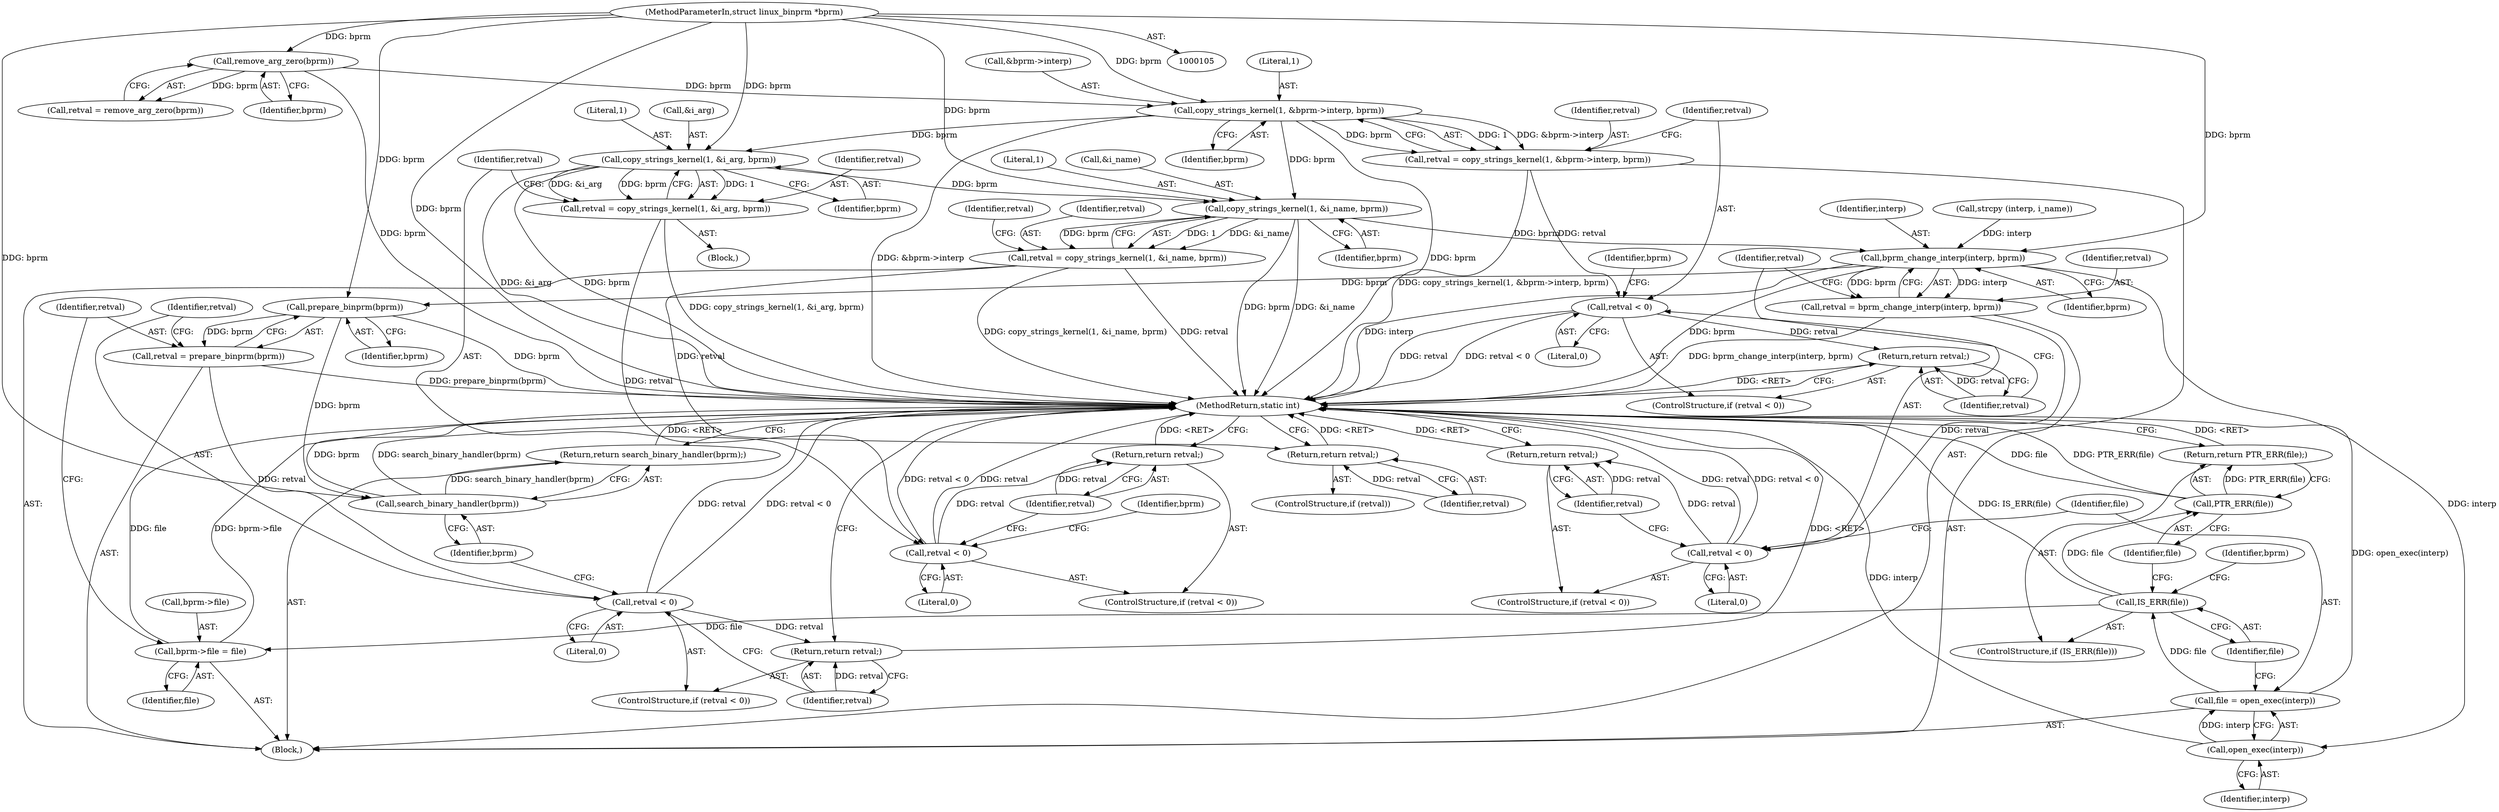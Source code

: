 digraph "0_linux_b66c5984017533316fd1951770302649baf1aa33_0@API" {
"1000285" [label="(Call,copy_strings_kernel(1, &bprm->interp, bprm))"];
"1000277" [label="(Call,remove_arg_zero(bprm))"];
"1000106" [label="(MethodParameterIn,struct linux_binprm *bprm)"];
"1000283" [label="(Call,retval = copy_strings_kernel(1, &bprm->interp, bprm))"];
"1000293" [label="(Call,retval < 0)"];
"1000296" [label="(Return,return retval;)"];
"1000307" [label="(Call,copy_strings_kernel(1, &i_arg, bprm))"];
"1000305" [label="(Call,retval = copy_strings_kernel(1, &i_arg, bprm))"];
"1000313" [label="(Call,retval < 0)"];
"1000316" [label="(Return,return retval;)"];
"1000324" [label="(Call,copy_strings_kernel(1, &i_name, bprm))"];
"1000322" [label="(Call,retval = copy_strings_kernel(1, &i_name, bprm))"];
"1000331" [label="(Return,return retval;)"];
"1000339" [label="(Call,bprm_change_interp(interp, bprm))"];
"1000337" [label="(Call,retval = bprm_change_interp(interp, bprm))"];
"1000343" [label="(Call,retval < 0)"];
"1000346" [label="(Return,return retval;)"];
"1000350" [label="(Call,open_exec(interp))"];
"1000348" [label="(Call,file = open_exec(interp))"];
"1000353" [label="(Call,IS_ERR(file))"];
"1000356" [label="(Call,PTR_ERR(file))"];
"1000355" [label="(Return,return PTR_ERR(file);)"];
"1000358" [label="(Call,bprm->file = file)"];
"1000365" [label="(Call,prepare_binprm(bprm))"];
"1000363" [label="(Call,retval = prepare_binprm(bprm))"];
"1000368" [label="(Call,retval < 0)"];
"1000371" [label="(Return,return retval;)"];
"1000374" [label="(Call,search_binary_handler(bprm))"];
"1000373" [label="(Return,return search_binary_handler(bprm);)"];
"1000363" [label="(Call,retval = prepare_binprm(bprm))"];
"1000339" [label="(Call,bprm_change_interp(interp, bprm))"];
"1000306" [label="(Identifier,retval)"];
"1000317" [label="(Identifier,retval)"];
"1000330" [label="(Identifier,retval)"];
"1000291" [label="(Identifier,bprm)"];
"1000341" [label="(Identifier,bprm)"];
"1000344" [label="(Identifier,retval)"];
"1000354" [label="(Identifier,file)"];
"1000353" [label="(Call,IS_ERR(file))"];
"1000285" [label="(Call,copy_strings_kernel(1, &bprm->interp, bprm))"];
"1000368" [label="(Call,retval < 0)"];
"1000367" [label="(ControlStructure,if (retval < 0))"];
"1000342" [label="(ControlStructure,if (retval < 0))"];
"1000364" [label="(Identifier,retval)"];
"1000371" [label="(Return,return retval;)"];
"1000311" [label="(Identifier,bprm)"];
"1000312" [label="(ControlStructure,if (retval < 0))"];
"1000315" [label="(Literal,0)"];
"1000369" [label="(Identifier,retval)"];
"1000366" [label="(Identifier,bprm)"];
"1000278" [label="(Identifier,bprm)"];
"1000320" [label="(Identifier,bprm)"];
"1000338" [label="(Identifier,retval)"];
"1000305" [label="(Call,retval = copy_strings_kernel(1, &i_arg, bprm))"];
"1000325" [label="(Literal,1)"];
"1000322" [label="(Call,retval = copy_strings_kernel(1, &i_name, bprm))"];
"1000343" [label="(Call,retval < 0)"];
"1000323" [label="(Identifier,retval)"];
"1000283" [label="(Call,retval = copy_strings_kernel(1, &bprm->interp, bprm))"];
"1000376" [label="(MethodReturn,static int)"];
"1000296" [label="(Return,return retval;)"];
"1000340" [label="(Identifier,interp)"];
"1000348" [label="(Call,file = open_exec(interp))"];
"1000326" [label="(Call,&i_name)"];
"1000304" [label="(Block,)"];
"1000352" [label="(ControlStructure,if (IS_ERR(file)))"];
"1000328" [label="(Identifier,bprm)"];
"1000355" [label="(Return,return PTR_ERR(file);)"];
"1000275" [label="(Call,retval = remove_arg_zero(bprm))"];
"1000365" [label="(Call,prepare_binprm(bprm))"];
"1000307" [label="(Call,copy_strings_kernel(1, &i_arg, bprm))"];
"1000313" [label="(Call,retval < 0)"];
"1000316" [label="(Return,return retval;)"];
"1000286" [label="(Literal,1)"];
"1000331" [label="(Return,return retval;)"];
"1000347" [label="(Identifier,retval)"];
"1000294" [label="(Identifier,retval)"];
"1000346" [label="(Return,return retval;)"];
"1000272" [label="(Call,strcpy (interp, i_name))"];
"1000351" [label="(Identifier,interp)"];
"1000357" [label="(Identifier,file)"];
"1000297" [label="(Identifier,retval)"];
"1000358" [label="(Call,bprm->file = file)"];
"1000372" [label="(Identifier,retval)"];
"1000373" [label="(Return,return search_binary_handler(bprm);)"];
"1000329" [label="(ControlStructure,if (retval))"];
"1000350" [label="(Call,open_exec(interp))"];
"1000356" [label="(Call,PTR_ERR(file))"];
"1000293" [label="(Call,retval < 0)"];
"1000277" [label="(Call,remove_arg_zero(bprm))"];
"1000359" [label="(Call,bprm->file)"];
"1000300" [label="(Identifier,bprm)"];
"1000309" [label="(Call,&i_arg)"];
"1000292" [label="(ControlStructure,if (retval < 0))"];
"1000287" [label="(Call,&bprm->interp)"];
"1000107" [label="(Block,)"];
"1000345" [label="(Literal,0)"];
"1000370" [label="(Literal,0)"];
"1000349" [label="(Identifier,file)"];
"1000314" [label="(Identifier,retval)"];
"1000295" [label="(Literal,0)"];
"1000374" [label="(Call,search_binary_handler(bprm))"];
"1000337" [label="(Call,retval = bprm_change_interp(interp, bprm))"];
"1000362" [label="(Identifier,file)"];
"1000375" [label="(Identifier,bprm)"];
"1000332" [label="(Identifier,retval)"];
"1000106" [label="(MethodParameterIn,struct linux_binprm *bprm)"];
"1000308" [label="(Literal,1)"];
"1000360" [label="(Identifier,bprm)"];
"1000284" [label="(Identifier,retval)"];
"1000324" [label="(Call,copy_strings_kernel(1, &i_name, bprm))"];
"1000285" -> "1000283"  [label="AST: "];
"1000285" -> "1000291"  [label="CFG: "];
"1000286" -> "1000285"  [label="AST: "];
"1000287" -> "1000285"  [label="AST: "];
"1000291" -> "1000285"  [label="AST: "];
"1000283" -> "1000285"  [label="CFG: "];
"1000285" -> "1000376"  [label="DDG: bprm"];
"1000285" -> "1000376"  [label="DDG: &bprm->interp"];
"1000285" -> "1000283"  [label="DDG: 1"];
"1000285" -> "1000283"  [label="DDG: &bprm->interp"];
"1000285" -> "1000283"  [label="DDG: bprm"];
"1000277" -> "1000285"  [label="DDG: bprm"];
"1000106" -> "1000285"  [label="DDG: bprm"];
"1000285" -> "1000307"  [label="DDG: bprm"];
"1000285" -> "1000324"  [label="DDG: bprm"];
"1000277" -> "1000275"  [label="AST: "];
"1000277" -> "1000278"  [label="CFG: "];
"1000278" -> "1000277"  [label="AST: "];
"1000275" -> "1000277"  [label="CFG: "];
"1000277" -> "1000376"  [label="DDG: bprm"];
"1000277" -> "1000275"  [label="DDG: bprm"];
"1000106" -> "1000277"  [label="DDG: bprm"];
"1000106" -> "1000105"  [label="AST: "];
"1000106" -> "1000376"  [label="DDG: bprm"];
"1000106" -> "1000307"  [label="DDG: bprm"];
"1000106" -> "1000324"  [label="DDG: bprm"];
"1000106" -> "1000339"  [label="DDG: bprm"];
"1000106" -> "1000365"  [label="DDG: bprm"];
"1000106" -> "1000374"  [label="DDG: bprm"];
"1000283" -> "1000107"  [label="AST: "];
"1000284" -> "1000283"  [label="AST: "];
"1000294" -> "1000283"  [label="CFG: "];
"1000283" -> "1000376"  [label="DDG: copy_strings_kernel(1, &bprm->interp, bprm)"];
"1000283" -> "1000293"  [label="DDG: retval"];
"1000293" -> "1000292"  [label="AST: "];
"1000293" -> "1000295"  [label="CFG: "];
"1000294" -> "1000293"  [label="AST: "];
"1000295" -> "1000293"  [label="AST: "];
"1000297" -> "1000293"  [label="CFG: "];
"1000300" -> "1000293"  [label="CFG: "];
"1000293" -> "1000376"  [label="DDG: retval"];
"1000293" -> "1000376"  [label="DDG: retval < 0"];
"1000293" -> "1000296"  [label="DDG: retval"];
"1000296" -> "1000292"  [label="AST: "];
"1000296" -> "1000297"  [label="CFG: "];
"1000297" -> "1000296"  [label="AST: "];
"1000376" -> "1000296"  [label="CFG: "];
"1000296" -> "1000376"  [label="DDG: <RET>"];
"1000297" -> "1000296"  [label="DDG: retval"];
"1000307" -> "1000305"  [label="AST: "];
"1000307" -> "1000311"  [label="CFG: "];
"1000308" -> "1000307"  [label="AST: "];
"1000309" -> "1000307"  [label="AST: "];
"1000311" -> "1000307"  [label="AST: "];
"1000305" -> "1000307"  [label="CFG: "];
"1000307" -> "1000376"  [label="DDG: &i_arg"];
"1000307" -> "1000376"  [label="DDG: bprm"];
"1000307" -> "1000305"  [label="DDG: 1"];
"1000307" -> "1000305"  [label="DDG: &i_arg"];
"1000307" -> "1000305"  [label="DDG: bprm"];
"1000307" -> "1000324"  [label="DDG: bprm"];
"1000305" -> "1000304"  [label="AST: "];
"1000306" -> "1000305"  [label="AST: "];
"1000314" -> "1000305"  [label="CFG: "];
"1000305" -> "1000376"  [label="DDG: copy_strings_kernel(1, &i_arg, bprm)"];
"1000305" -> "1000313"  [label="DDG: retval"];
"1000313" -> "1000312"  [label="AST: "];
"1000313" -> "1000315"  [label="CFG: "];
"1000314" -> "1000313"  [label="AST: "];
"1000315" -> "1000313"  [label="AST: "];
"1000317" -> "1000313"  [label="CFG: "];
"1000320" -> "1000313"  [label="CFG: "];
"1000313" -> "1000376"  [label="DDG: retval < 0"];
"1000313" -> "1000376"  [label="DDG: retval"];
"1000313" -> "1000316"  [label="DDG: retval"];
"1000316" -> "1000312"  [label="AST: "];
"1000316" -> "1000317"  [label="CFG: "];
"1000317" -> "1000316"  [label="AST: "];
"1000376" -> "1000316"  [label="CFG: "];
"1000316" -> "1000376"  [label="DDG: <RET>"];
"1000317" -> "1000316"  [label="DDG: retval"];
"1000324" -> "1000322"  [label="AST: "];
"1000324" -> "1000328"  [label="CFG: "];
"1000325" -> "1000324"  [label="AST: "];
"1000326" -> "1000324"  [label="AST: "];
"1000328" -> "1000324"  [label="AST: "];
"1000322" -> "1000324"  [label="CFG: "];
"1000324" -> "1000376"  [label="DDG: bprm"];
"1000324" -> "1000376"  [label="DDG: &i_name"];
"1000324" -> "1000322"  [label="DDG: 1"];
"1000324" -> "1000322"  [label="DDG: &i_name"];
"1000324" -> "1000322"  [label="DDG: bprm"];
"1000324" -> "1000339"  [label="DDG: bprm"];
"1000322" -> "1000107"  [label="AST: "];
"1000323" -> "1000322"  [label="AST: "];
"1000330" -> "1000322"  [label="CFG: "];
"1000322" -> "1000376"  [label="DDG: copy_strings_kernel(1, &i_name, bprm)"];
"1000322" -> "1000376"  [label="DDG: retval"];
"1000322" -> "1000331"  [label="DDG: retval"];
"1000331" -> "1000329"  [label="AST: "];
"1000331" -> "1000332"  [label="CFG: "];
"1000332" -> "1000331"  [label="AST: "];
"1000376" -> "1000331"  [label="CFG: "];
"1000331" -> "1000376"  [label="DDG: <RET>"];
"1000332" -> "1000331"  [label="DDG: retval"];
"1000339" -> "1000337"  [label="AST: "];
"1000339" -> "1000341"  [label="CFG: "];
"1000340" -> "1000339"  [label="AST: "];
"1000341" -> "1000339"  [label="AST: "];
"1000337" -> "1000339"  [label="CFG: "];
"1000339" -> "1000376"  [label="DDG: interp"];
"1000339" -> "1000376"  [label="DDG: bprm"];
"1000339" -> "1000337"  [label="DDG: interp"];
"1000339" -> "1000337"  [label="DDG: bprm"];
"1000272" -> "1000339"  [label="DDG: interp"];
"1000339" -> "1000350"  [label="DDG: interp"];
"1000339" -> "1000365"  [label="DDG: bprm"];
"1000337" -> "1000107"  [label="AST: "];
"1000338" -> "1000337"  [label="AST: "];
"1000344" -> "1000337"  [label="CFG: "];
"1000337" -> "1000376"  [label="DDG: bprm_change_interp(interp, bprm)"];
"1000337" -> "1000343"  [label="DDG: retval"];
"1000343" -> "1000342"  [label="AST: "];
"1000343" -> "1000345"  [label="CFG: "];
"1000344" -> "1000343"  [label="AST: "];
"1000345" -> "1000343"  [label="AST: "];
"1000347" -> "1000343"  [label="CFG: "];
"1000349" -> "1000343"  [label="CFG: "];
"1000343" -> "1000376"  [label="DDG: retval"];
"1000343" -> "1000376"  [label="DDG: retval < 0"];
"1000343" -> "1000346"  [label="DDG: retval"];
"1000346" -> "1000342"  [label="AST: "];
"1000346" -> "1000347"  [label="CFG: "];
"1000347" -> "1000346"  [label="AST: "];
"1000376" -> "1000346"  [label="CFG: "];
"1000346" -> "1000376"  [label="DDG: <RET>"];
"1000347" -> "1000346"  [label="DDG: retval"];
"1000350" -> "1000348"  [label="AST: "];
"1000350" -> "1000351"  [label="CFG: "];
"1000351" -> "1000350"  [label="AST: "];
"1000348" -> "1000350"  [label="CFG: "];
"1000350" -> "1000376"  [label="DDG: interp"];
"1000350" -> "1000348"  [label="DDG: interp"];
"1000348" -> "1000107"  [label="AST: "];
"1000349" -> "1000348"  [label="AST: "];
"1000354" -> "1000348"  [label="CFG: "];
"1000348" -> "1000376"  [label="DDG: open_exec(interp)"];
"1000348" -> "1000353"  [label="DDG: file"];
"1000353" -> "1000352"  [label="AST: "];
"1000353" -> "1000354"  [label="CFG: "];
"1000354" -> "1000353"  [label="AST: "];
"1000357" -> "1000353"  [label="CFG: "];
"1000360" -> "1000353"  [label="CFG: "];
"1000353" -> "1000376"  [label="DDG: IS_ERR(file)"];
"1000353" -> "1000356"  [label="DDG: file"];
"1000353" -> "1000358"  [label="DDG: file"];
"1000356" -> "1000355"  [label="AST: "];
"1000356" -> "1000357"  [label="CFG: "];
"1000357" -> "1000356"  [label="AST: "];
"1000355" -> "1000356"  [label="CFG: "];
"1000356" -> "1000376"  [label="DDG: PTR_ERR(file)"];
"1000356" -> "1000376"  [label="DDG: file"];
"1000356" -> "1000355"  [label="DDG: PTR_ERR(file)"];
"1000355" -> "1000352"  [label="AST: "];
"1000376" -> "1000355"  [label="CFG: "];
"1000355" -> "1000376"  [label="DDG: <RET>"];
"1000358" -> "1000107"  [label="AST: "];
"1000358" -> "1000362"  [label="CFG: "];
"1000359" -> "1000358"  [label="AST: "];
"1000362" -> "1000358"  [label="AST: "];
"1000364" -> "1000358"  [label="CFG: "];
"1000358" -> "1000376"  [label="DDG: file"];
"1000358" -> "1000376"  [label="DDG: bprm->file"];
"1000365" -> "1000363"  [label="AST: "];
"1000365" -> "1000366"  [label="CFG: "];
"1000366" -> "1000365"  [label="AST: "];
"1000363" -> "1000365"  [label="CFG: "];
"1000365" -> "1000376"  [label="DDG: bprm"];
"1000365" -> "1000363"  [label="DDG: bprm"];
"1000365" -> "1000374"  [label="DDG: bprm"];
"1000363" -> "1000107"  [label="AST: "];
"1000364" -> "1000363"  [label="AST: "];
"1000369" -> "1000363"  [label="CFG: "];
"1000363" -> "1000376"  [label="DDG: prepare_binprm(bprm)"];
"1000363" -> "1000368"  [label="DDG: retval"];
"1000368" -> "1000367"  [label="AST: "];
"1000368" -> "1000370"  [label="CFG: "];
"1000369" -> "1000368"  [label="AST: "];
"1000370" -> "1000368"  [label="AST: "];
"1000372" -> "1000368"  [label="CFG: "];
"1000375" -> "1000368"  [label="CFG: "];
"1000368" -> "1000376"  [label="DDG: retval"];
"1000368" -> "1000376"  [label="DDG: retval < 0"];
"1000368" -> "1000371"  [label="DDG: retval"];
"1000371" -> "1000367"  [label="AST: "];
"1000371" -> "1000372"  [label="CFG: "];
"1000372" -> "1000371"  [label="AST: "];
"1000376" -> "1000371"  [label="CFG: "];
"1000371" -> "1000376"  [label="DDG: <RET>"];
"1000372" -> "1000371"  [label="DDG: retval"];
"1000374" -> "1000373"  [label="AST: "];
"1000374" -> "1000375"  [label="CFG: "];
"1000375" -> "1000374"  [label="AST: "];
"1000373" -> "1000374"  [label="CFG: "];
"1000374" -> "1000376"  [label="DDG: bprm"];
"1000374" -> "1000376"  [label="DDG: search_binary_handler(bprm)"];
"1000374" -> "1000373"  [label="DDG: search_binary_handler(bprm)"];
"1000373" -> "1000107"  [label="AST: "];
"1000376" -> "1000373"  [label="CFG: "];
"1000373" -> "1000376"  [label="DDG: <RET>"];
}

